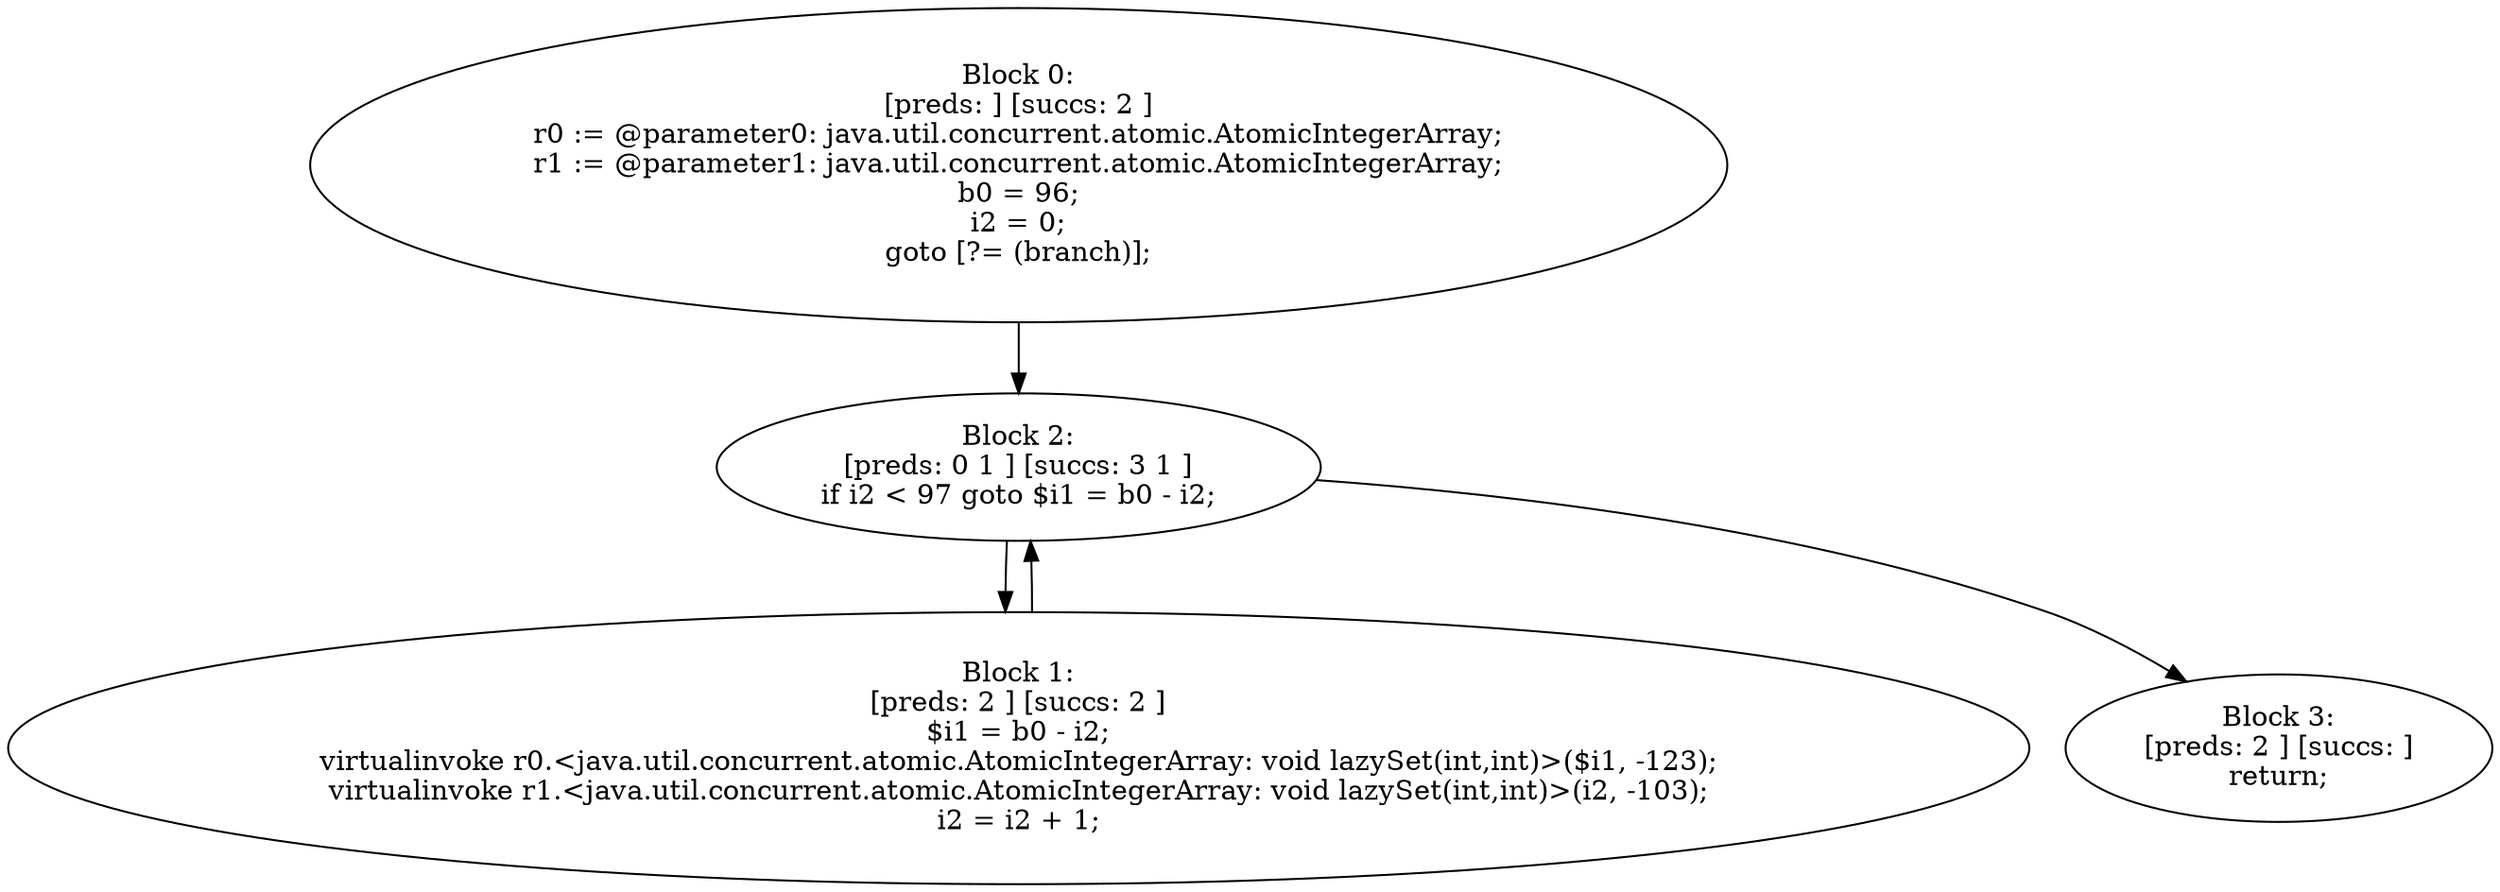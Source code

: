 digraph "unitGraph" {
    "Block 0:
[preds: ] [succs: 2 ]
r0 := @parameter0: java.util.concurrent.atomic.AtomicIntegerArray;
r1 := @parameter1: java.util.concurrent.atomic.AtomicIntegerArray;
b0 = 96;
i2 = 0;
goto [?= (branch)];
"
    "Block 1:
[preds: 2 ] [succs: 2 ]
$i1 = b0 - i2;
virtualinvoke r0.<java.util.concurrent.atomic.AtomicIntegerArray: void lazySet(int,int)>($i1, -123);
virtualinvoke r1.<java.util.concurrent.atomic.AtomicIntegerArray: void lazySet(int,int)>(i2, -103);
i2 = i2 + 1;
"
    "Block 2:
[preds: 0 1 ] [succs: 3 1 ]
if i2 < 97 goto $i1 = b0 - i2;
"
    "Block 3:
[preds: 2 ] [succs: ]
return;
"
    "Block 0:
[preds: ] [succs: 2 ]
r0 := @parameter0: java.util.concurrent.atomic.AtomicIntegerArray;
r1 := @parameter1: java.util.concurrent.atomic.AtomicIntegerArray;
b0 = 96;
i2 = 0;
goto [?= (branch)];
"->"Block 2:
[preds: 0 1 ] [succs: 3 1 ]
if i2 < 97 goto $i1 = b0 - i2;
";
    "Block 1:
[preds: 2 ] [succs: 2 ]
$i1 = b0 - i2;
virtualinvoke r0.<java.util.concurrent.atomic.AtomicIntegerArray: void lazySet(int,int)>($i1, -123);
virtualinvoke r1.<java.util.concurrent.atomic.AtomicIntegerArray: void lazySet(int,int)>(i2, -103);
i2 = i2 + 1;
"->"Block 2:
[preds: 0 1 ] [succs: 3 1 ]
if i2 < 97 goto $i1 = b0 - i2;
";
    "Block 2:
[preds: 0 1 ] [succs: 3 1 ]
if i2 < 97 goto $i1 = b0 - i2;
"->"Block 3:
[preds: 2 ] [succs: ]
return;
";
    "Block 2:
[preds: 0 1 ] [succs: 3 1 ]
if i2 < 97 goto $i1 = b0 - i2;
"->"Block 1:
[preds: 2 ] [succs: 2 ]
$i1 = b0 - i2;
virtualinvoke r0.<java.util.concurrent.atomic.AtomicIntegerArray: void lazySet(int,int)>($i1, -123);
virtualinvoke r1.<java.util.concurrent.atomic.AtomicIntegerArray: void lazySet(int,int)>(i2, -103);
i2 = i2 + 1;
";
}
